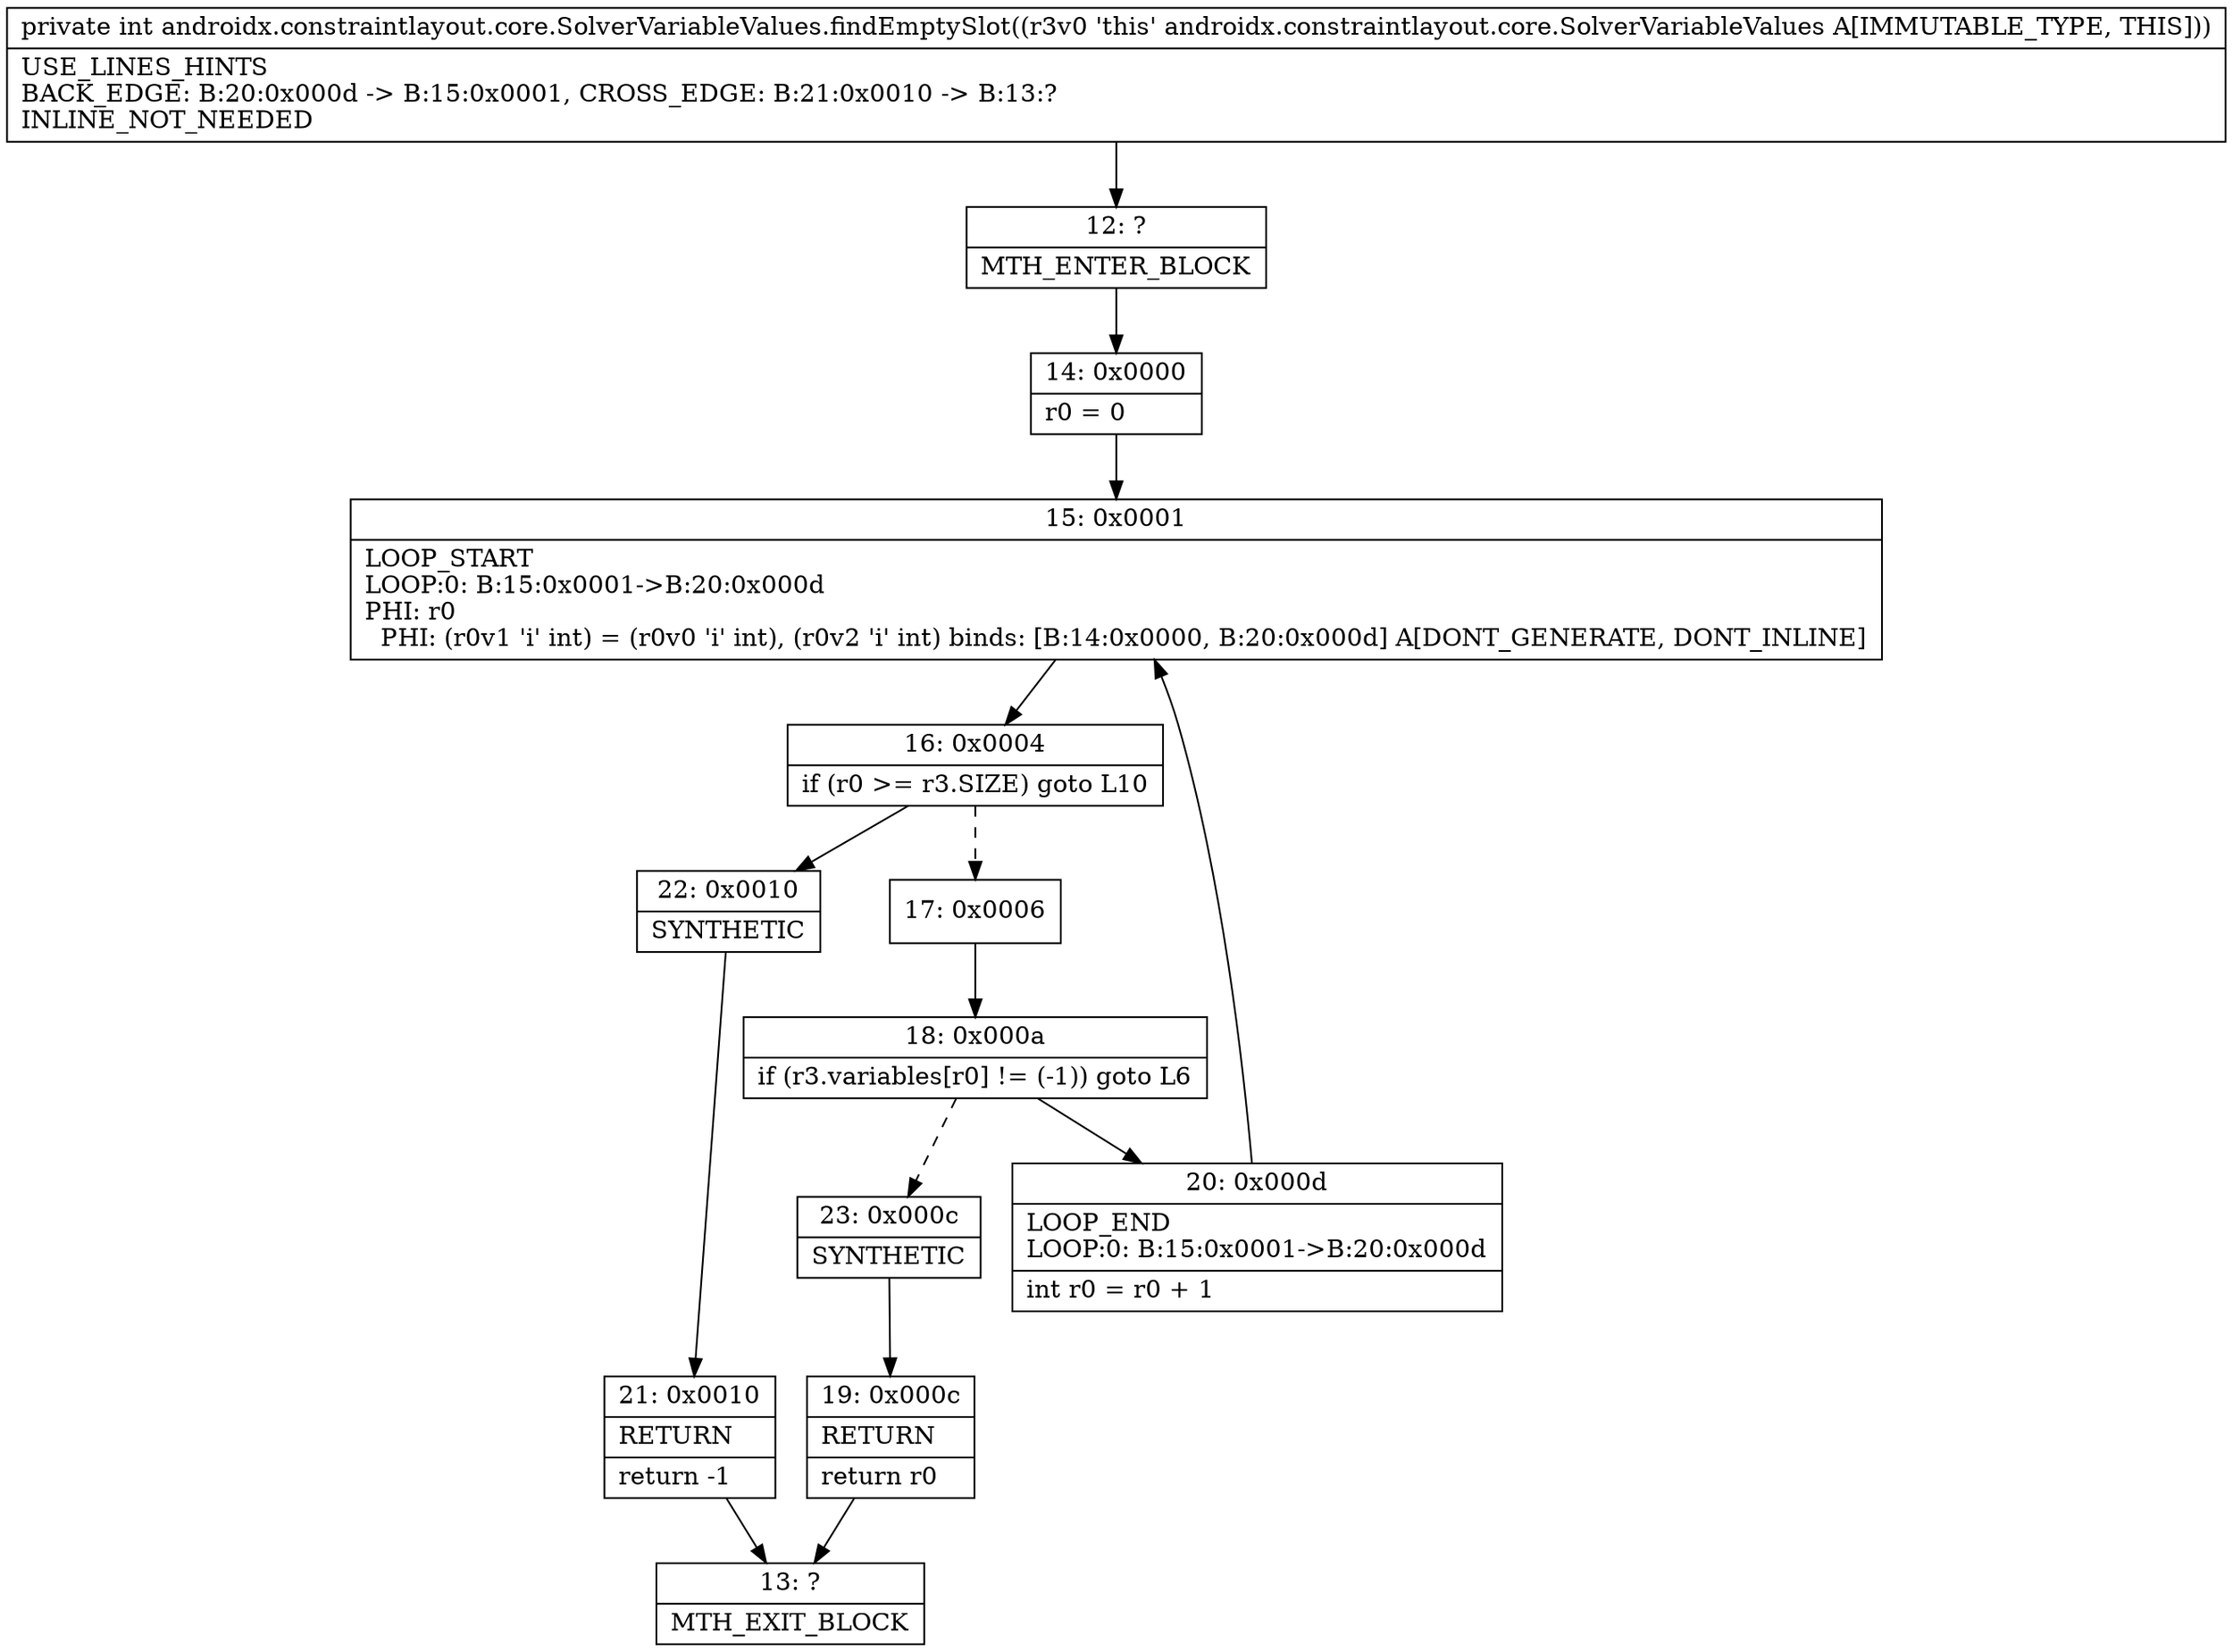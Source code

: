digraph "CFG forandroidx.constraintlayout.core.SolverVariableValues.findEmptySlot()I" {
Node_12 [shape=record,label="{12\:\ ?|MTH_ENTER_BLOCK\l}"];
Node_14 [shape=record,label="{14\:\ 0x0000|r0 = 0\l}"];
Node_15 [shape=record,label="{15\:\ 0x0001|LOOP_START\lLOOP:0: B:15:0x0001\-\>B:20:0x000d\lPHI: r0 \l  PHI: (r0v1 'i' int) = (r0v0 'i' int), (r0v2 'i' int) binds: [B:14:0x0000, B:20:0x000d] A[DONT_GENERATE, DONT_INLINE]\l}"];
Node_16 [shape=record,label="{16\:\ 0x0004|if (r0 \>= r3.SIZE) goto L10\l}"];
Node_17 [shape=record,label="{17\:\ 0x0006}"];
Node_18 [shape=record,label="{18\:\ 0x000a|if (r3.variables[r0] != (\-1)) goto L6\l}"];
Node_20 [shape=record,label="{20\:\ 0x000d|LOOP_END\lLOOP:0: B:15:0x0001\-\>B:20:0x000d\l|int r0 = r0 + 1\l}"];
Node_23 [shape=record,label="{23\:\ 0x000c|SYNTHETIC\l}"];
Node_19 [shape=record,label="{19\:\ 0x000c|RETURN\l|return r0\l}"];
Node_13 [shape=record,label="{13\:\ ?|MTH_EXIT_BLOCK\l}"];
Node_22 [shape=record,label="{22\:\ 0x0010|SYNTHETIC\l}"];
Node_21 [shape=record,label="{21\:\ 0x0010|RETURN\l|return \-1\l}"];
MethodNode[shape=record,label="{private int androidx.constraintlayout.core.SolverVariableValues.findEmptySlot((r3v0 'this' androidx.constraintlayout.core.SolverVariableValues A[IMMUTABLE_TYPE, THIS]))  | USE_LINES_HINTS\lBACK_EDGE: B:20:0x000d \-\> B:15:0x0001, CROSS_EDGE: B:21:0x0010 \-\> B:13:?\lINLINE_NOT_NEEDED\l}"];
MethodNode -> Node_12;Node_12 -> Node_14;
Node_14 -> Node_15;
Node_15 -> Node_16;
Node_16 -> Node_17[style=dashed];
Node_16 -> Node_22;
Node_17 -> Node_18;
Node_18 -> Node_20;
Node_18 -> Node_23[style=dashed];
Node_20 -> Node_15;
Node_23 -> Node_19;
Node_19 -> Node_13;
Node_22 -> Node_21;
Node_21 -> Node_13;
}

